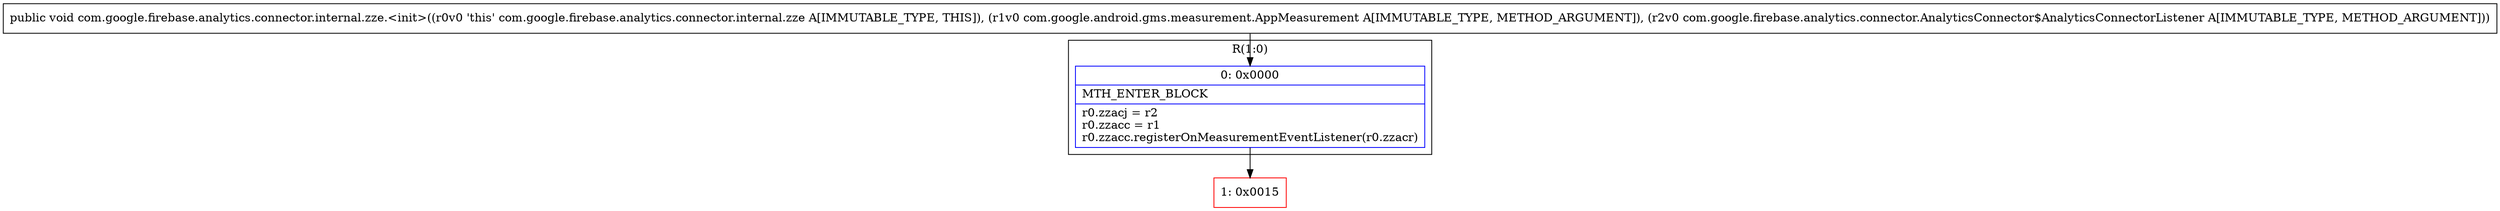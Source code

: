 digraph "CFG forcom.google.firebase.analytics.connector.internal.zze.\<init\>(Lcom\/google\/android\/gms\/measurement\/AppMeasurement;Lcom\/google\/firebase\/analytics\/connector\/AnalyticsConnector$AnalyticsConnectorListener;)V" {
subgraph cluster_Region_290973882 {
label = "R(1:0)";
node [shape=record,color=blue];
Node_0 [shape=record,label="{0\:\ 0x0000|MTH_ENTER_BLOCK\l|r0.zzacj = r2\lr0.zzacc = r1\lr0.zzacc.registerOnMeasurementEventListener(r0.zzacr)\l}"];
}
Node_1 [shape=record,color=red,label="{1\:\ 0x0015}"];
MethodNode[shape=record,label="{public void com.google.firebase.analytics.connector.internal.zze.\<init\>((r0v0 'this' com.google.firebase.analytics.connector.internal.zze A[IMMUTABLE_TYPE, THIS]), (r1v0 com.google.android.gms.measurement.AppMeasurement A[IMMUTABLE_TYPE, METHOD_ARGUMENT]), (r2v0 com.google.firebase.analytics.connector.AnalyticsConnector$AnalyticsConnectorListener A[IMMUTABLE_TYPE, METHOD_ARGUMENT])) }"];
MethodNode -> Node_0;
Node_0 -> Node_1;
}

